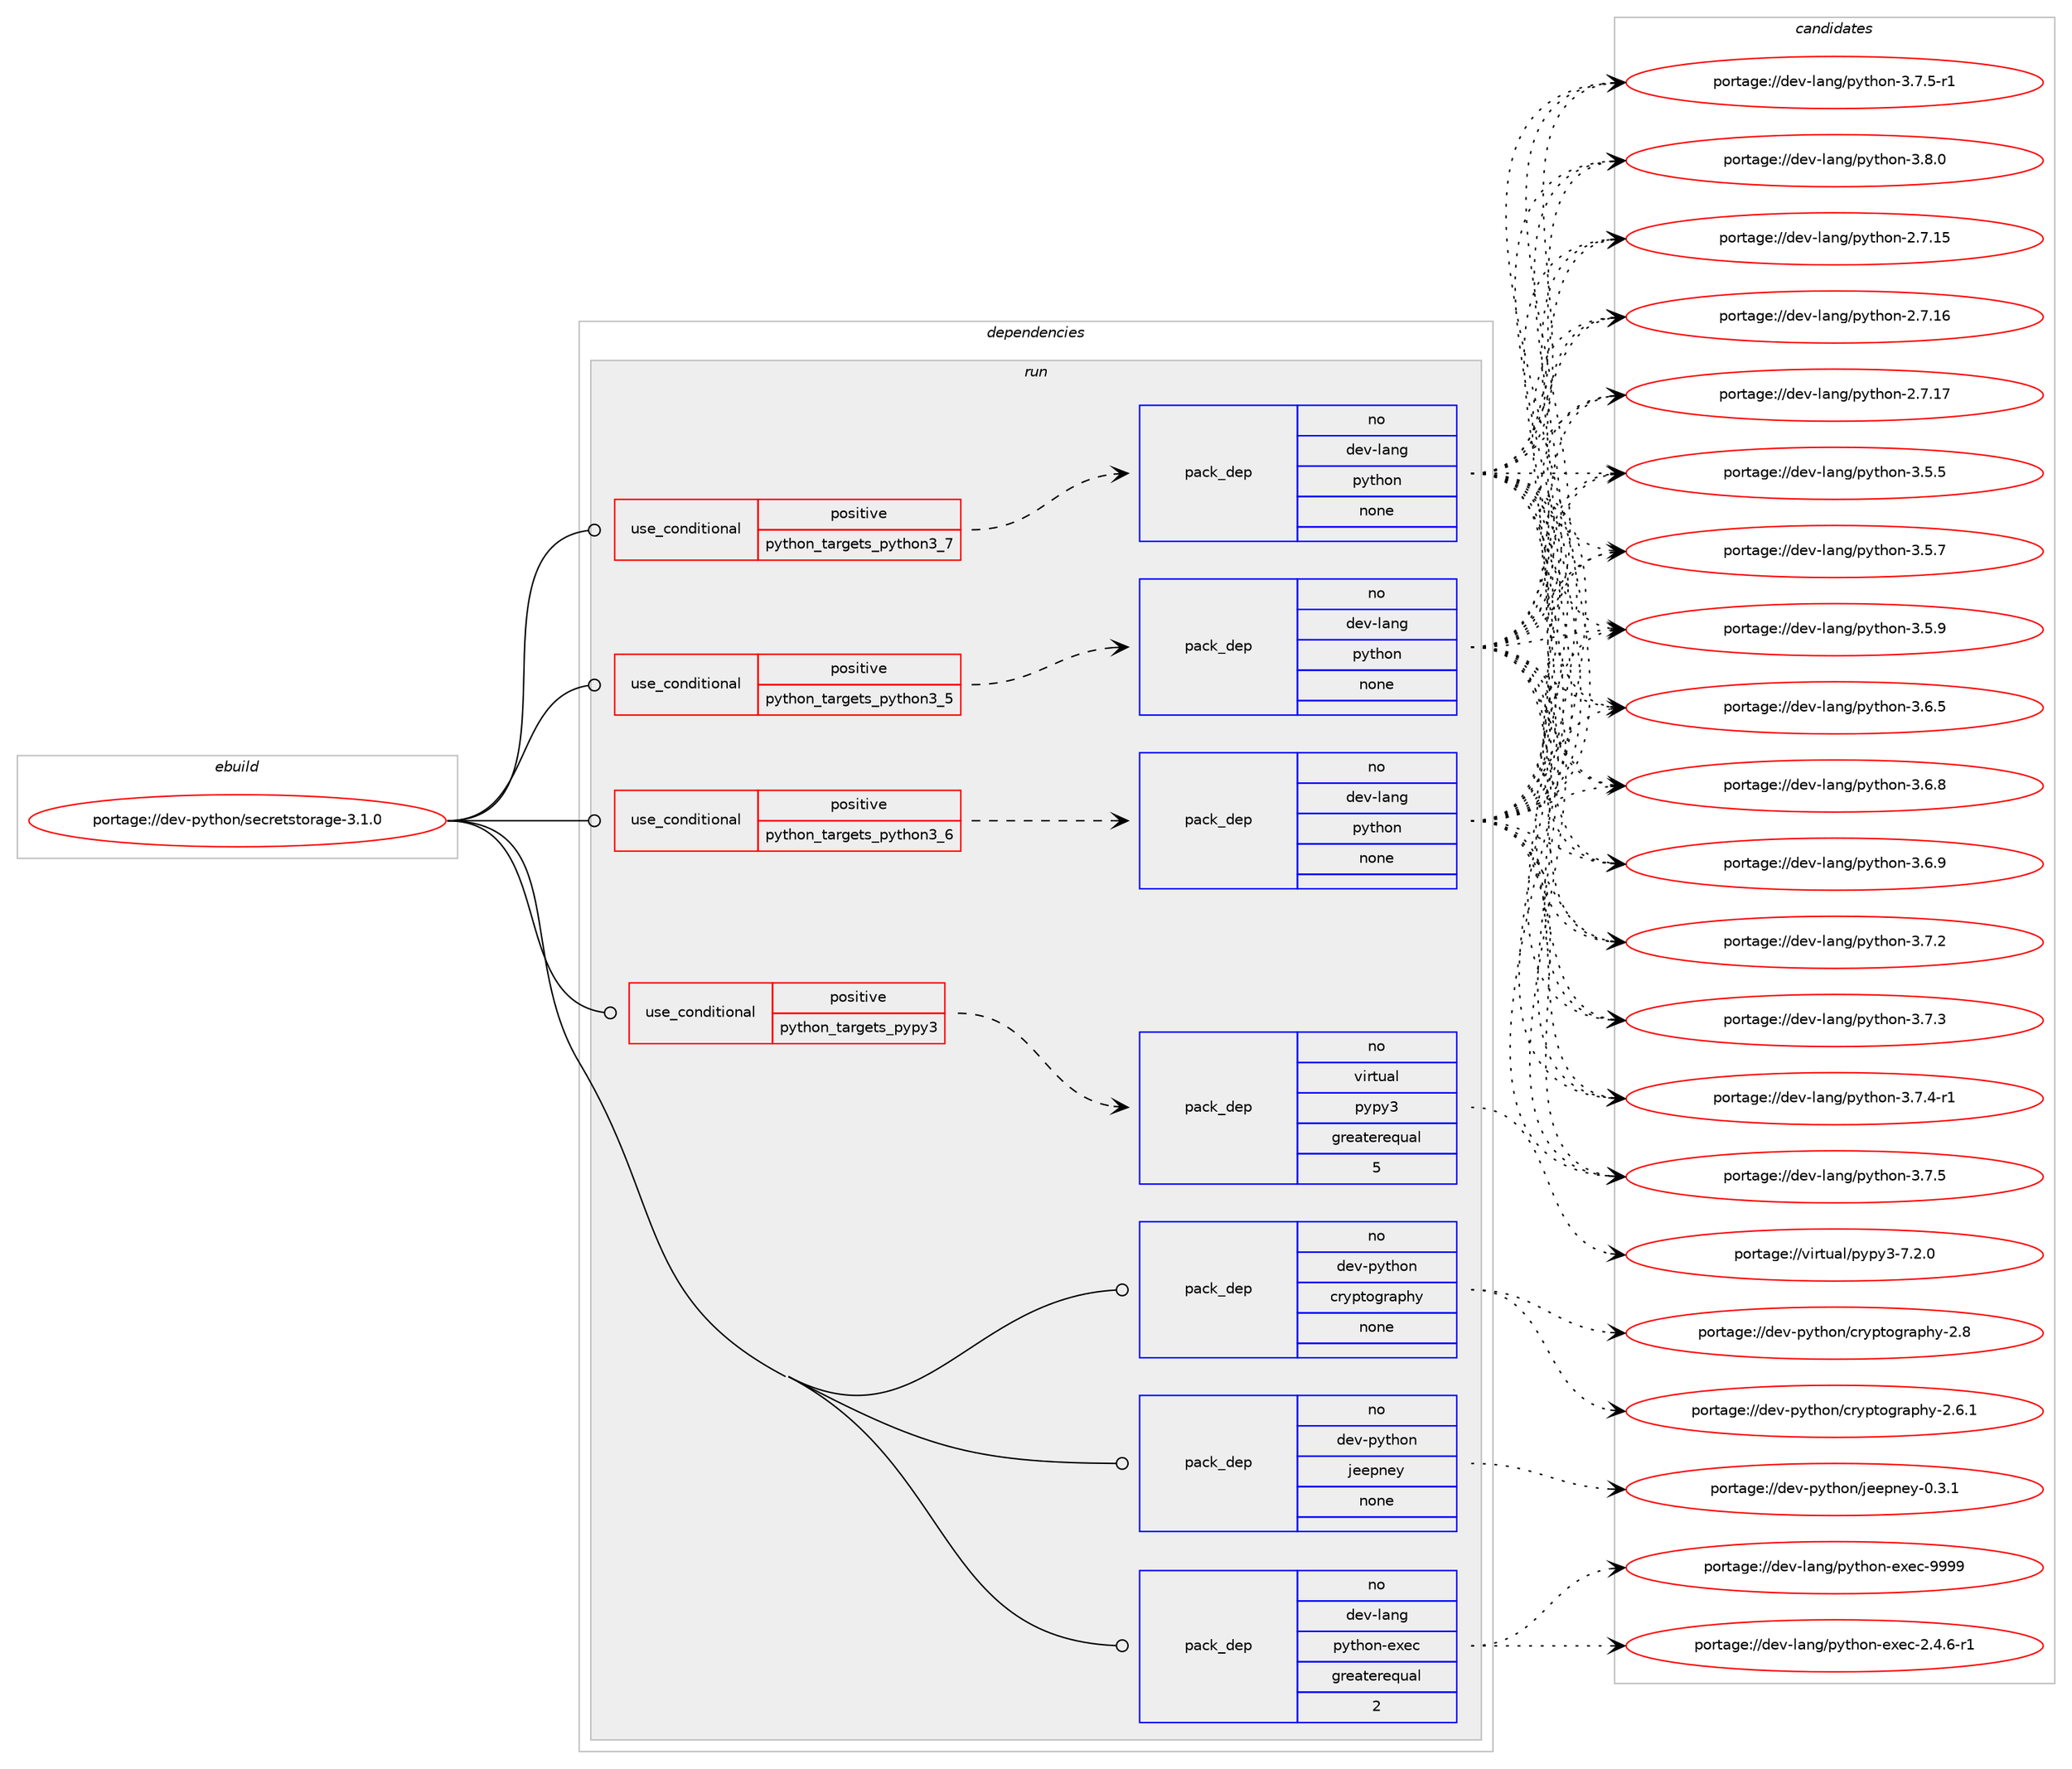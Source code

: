digraph prolog {

# *************
# Graph options
# *************

newrank=true;
concentrate=true;
compound=true;
graph [rankdir=LR,fontname=Helvetica,fontsize=10,ranksep=1.5];#, ranksep=2.5, nodesep=0.2];
edge  [arrowhead=vee];
node  [fontname=Helvetica,fontsize=10];

# **********
# The ebuild
# **********

subgraph cluster_leftcol {
color=gray;
rank=same;
label=<<i>ebuild</i>>;
id [label="portage://dev-python/secretstorage-3.1.0", color=red, width=4, href="../dev-python/secretstorage-3.1.0.svg"];
}

# ****************
# The dependencies
# ****************

subgraph cluster_midcol {
color=gray;
label=<<i>dependencies</i>>;
subgraph cluster_compile {
fillcolor="#eeeeee";
style=filled;
label=<<i>compile</i>>;
}
subgraph cluster_compileandrun {
fillcolor="#eeeeee";
style=filled;
label=<<i>compile and run</i>>;
}
subgraph cluster_run {
fillcolor="#eeeeee";
style=filled;
label=<<i>run</i>>;
subgraph cond38430 {
dependency171657 [label=<<TABLE BORDER="0" CELLBORDER="1" CELLSPACING="0" CELLPADDING="4"><TR><TD ROWSPAN="3" CELLPADDING="10">use_conditional</TD></TR><TR><TD>positive</TD></TR><TR><TD>python_targets_pypy3</TD></TR></TABLE>>, shape=none, color=red];
subgraph pack129824 {
dependency171658 [label=<<TABLE BORDER="0" CELLBORDER="1" CELLSPACING="0" CELLPADDING="4" WIDTH="220"><TR><TD ROWSPAN="6" CELLPADDING="30">pack_dep</TD></TR><TR><TD WIDTH="110">no</TD></TR><TR><TD>virtual</TD></TR><TR><TD>pypy3</TD></TR><TR><TD>greaterequal</TD></TR><TR><TD>5</TD></TR></TABLE>>, shape=none, color=blue];
}
dependency171657:e -> dependency171658:w [weight=20,style="dashed",arrowhead="vee"];
}
id:e -> dependency171657:w [weight=20,style="solid",arrowhead="odot"];
subgraph cond38431 {
dependency171659 [label=<<TABLE BORDER="0" CELLBORDER="1" CELLSPACING="0" CELLPADDING="4"><TR><TD ROWSPAN="3" CELLPADDING="10">use_conditional</TD></TR><TR><TD>positive</TD></TR><TR><TD>python_targets_python3_5</TD></TR></TABLE>>, shape=none, color=red];
subgraph pack129825 {
dependency171660 [label=<<TABLE BORDER="0" CELLBORDER="1" CELLSPACING="0" CELLPADDING="4" WIDTH="220"><TR><TD ROWSPAN="6" CELLPADDING="30">pack_dep</TD></TR><TR><TD WIDTH="110">no</TD></TR><TR><TD>dev-lang</TD></TR><TR><TD>python</TD></TR><TR><TD>none</TD></TR><TR><TD></TD></TR></TABLE>>, shape=none, color=blue];
}
dependency171659:e -> dependency171660:w [weight=20,style="dashed",arrowhead="vee"];
}
id:e -> dependency171659:w [weight=20,style="solid",arrowhead="odot"];
subgraph cond38432 {
dependency171661 [label=<<TABLE BORDER="0" CELLBORDER="1" CELLSPACING="0" CELLPADDING="4"><TR><TD ROWSPAN="3" CELLPADDING="10">use_conditional</TD></TR><TR><TD>positive</TD></TR><TR><TD>python_targets_python3_6</TD></TR></TABLE>>, shape=none, color=red];
subgraph pack129826 {
dependency171662 [label=<<TABLE BORDER="0" CELLBORDER="1" CELLSPACING="0" CELLPADDING="4" WIDTH="220"><TR><TD ROWSPAN="6" CELLPADDING="30">pack_dep</TD></TR><TR><TD WIDTH="110">no</TD></TR><TR><TD>dev-lang</TD></TR><TR><TD>python</TD></TR><TR><TD>none</TD></TR><TR><TD></TD></TR></TABLE>>, shape=none, color=blue];
}
dependency171661:e -> dependency171662:w [weight=20,style="dashed",arrowhead="vee"];
}
id:e -> dependency171661:w [weight=20,style="solid",arrowhead="odot"];
subgraph cond38433 {
dependency171663 [label=<<TABLE BORDER="0" CELLBORDER="1" CELLSPACING="0" CELLPADDING="4"><TR><TD ROWSPAN="3" CELLPADDING="10">use_conditional</TD></TR><TR><TD>positive</TD></TR><TR><TD>python_targets_python3_7</TD></TR></TABLE>>, shape=none, color=red];
subgraph pack129827 {
dependency171664 [label=<<TABLE BORDER="0" CELLBORDER="1" CELLSPACING="0" CELLPADDING="4" WIDTH="220"><TR><TD ROWSPAN="6" CELLPADDING="30">pack_dep</TD></TR><TR><TD WIDTH="110">no</TD></TR><TR><TD>dev-lang</TD></TR><TR><TD>python</TD></TR><TR><TD>none</TD></TR><TR><TD></TD></TR></TABLE>>, shape=none, color=blue];
}
dependency171663:e -> dependency171664:w [weight=20,style="dashed",arrowhead="vee"];
}
id:e -> dependency171663:w [weight=20,style="solid",arrowhead="odot"];
subgraph pack129828 {
dependency171665 [label=<<TABLE BORDER="0" CELLBORDER="1" CELLSPACING="0" CELLPADDING="4" WIDTH="220"><TR><TD ROWSPAN="6" CELLPADDING="30">pack_dep</TD></TR><TR><TD WIDTH="110">no</TD></TR><TR><TD>dev-lang</TD></TR><TR><TD>python-exec</TD></TR><TR><TD>greaterequal</TD></TR><TR><TD>2</TD></TR></TABLE>>, shape=none, color=blue];
}
id:e -> dependency171665:w [weight=20,style="solid",arrowhead="odot"];
subgraph pack129829 {
dependency171666 [label=<<TABLE BORDER="0" CELLBORDER="1" CELLSPACING="0" CELLPADDING="4" WIDTH="220"><TR><TD ROWSPAN="6" CELLPADDING="30">pack_dep</TD></TR><TR><TD WIDTH="110">no</TD></TR><TR><TD>dev-python</TD></TR><TR><TD>cryptography</TD></TR><TR><TD>none</TD></TR><TR><TD></TD></TR></TABLE>>, shape=none, color=blue];
}
id:e -> dependency171666:w [weight=20,style="solid",arrowhead="odot"];
subgraph pack129830 {
dependency171667 [label=<<TABLE BORDER="0" CELLBORDER="1" CELLSPACING="0" CELLPADDING="4" WIDTH="220"><TR><TD ROWSPAN="6" CELLPADDING="30">pack_dep</TD></TR><TR><TD WIDTH="110">no</TD></TR><TR><TD>dev-python</TD></TR><TR><TD>jeepney</TD></TR><TR><TD>none</TD></TR><TR><TD></TD></TR></TABLE>>, shape=none, color=blue];
}
id:e -> dependency171667:w [weight=20,style="solid",arrowhead="odot"];
}
}

# **************
# The candidates
# **************

subgraph cluster_choices {
rank=same;
color=gray;
label=<<i>candidates</i>>;

subgraph choice129824 {
color=black;
nodesep=1;
choiceportage118105114116117971084711212111212151455546504648 [label="portage://virtual/pypy3-7.2.0", color=red, width=4,href="../virtual/pypy3-7.2.0.svg"];
dependency171658:e -> choiceportage118105114116117971084711212111212151455546504648:w [style=dotted,weight="100"];
}
subgraph choice129825 {
color=black;
nodesep=1;
choiceportage10010111845108971101034711212111610411111045504655464953 [label="portage://dev-lang/python-2.7.15", color=red, width=4,href="../dev-lang/python-2.7.15.svg"];
choiceportage10010111845108971101034711212111610411111045504655464954 [label="portage://dev-lang/python-2.7.16", color=red, width=4,href="../dev-lang/python-2.7.16.svg"];
choiceportage10010111845108971101034711212111610411111045504655464955 [label="portage://dev-lang/python-2.7.17", color=red, width=4,href="../dev-lang/python-2.7.17.svg"];
choiceportage100101118451089711010347112121116104111110455146534653 [label="portage://dev-lang/python-3.5.5", color=red, width=4,href="../dev-lang/python-3.5.5.svg"];
choiceportage100101118451089711010347112121116104111110455146534655 [label="portage://dev-lang/python-3.5.7", color=red, width=4,href="../dev-lang/python-3.5.7.svg"];
choiceportage100101118451089711010347112121116104111110455146534657 [label="portage://dev-lang/python-3.5.9", color=red, width=4,href="../dev-lang/python-3.5.9.svg"];
choiceportage100101118451089711010347112121116104111110455146544653 [label="portage://dev-lang/python-3.6.5", color=red, width=4,href="../dev-lang/python-3.6.5.svg"];
choiceportage100101118451089711010347112121116104111110455146544656 [label="portage://dev-lang/python-3.6.8", color=red, width=4,href="../dev-lang/python-3.6.8.svg"];
choiceportage100101118451089711010347112121116104111110455146544657 [label="portage://dev-lang/python-3.6.9", color=red, width=4,href="../dev-lang/python-3.6.9.svg"];
choiceportage100101118451089711010347112121116104111110455146554650 [label="portage://dev-lang/python-3.7.2", color=red, width=4,href="../dev-lang/python-3.7.2.svg"];
choiceportage100101118451089711010347112121116104111110455146554651 [label="portage://dev-lang/python-3.7.3", color=red, width=4,href="../dev-lang/python-3.7.3.svg"];
choiceportage1001011184510897110103471121211161041111104551465546524511449 [label="portage://dev-lang/python-3.7.4-r1", color=red, width=4,href="../dev-lang/python-3.7.4-r1.svg"];
choiceportage100101118451089711010347112121116104111110455146554653 [label="portage://dev-lang/python-3.7.5", color=red, width=4,href="../dev-lang/python-3.7.5.svg"];
choiceportage1001011184510897110103471121211161041111104551465546534511449 [label="portage://dev-lang/python-3.7.5-r1", color=red, width=4,href="../dev-lang/python-3.7.5-r1.svg"];
choiceportage100101118451089711010347112121116104111110455146564648 [label="portage://dev-lang/python-3.8.0", color=red, width=4,href="../dev-lang/python-3.8.0.svg"];
dependency171660:e -> choiceportage10010111845108971101034711212111610411111045504655464953:w [style=dotted,weight="100"];
dependency171660:e -> choiceportage10010111845108971101034711212111610411111045504655464954:w [style=dotted,weight="100"];
dependency171660:e -> choiceportage10010111845108971101034711212111610411111045504655464955:w [style=dotted,weight="100"];
dependency171660:e -> choiceportage100101118451089711010347112121116104111110455146534653:w [style=dotted,weight="100"];
dependency171660:e -> choiceportage100101118451089711010347112121116104111110455146534655:w [style=dotted,weight="100"];
dependency171660:e -> choiceportage100101118451089711010347112121116104111110455146534657:w [style=dotted,weight="100"];
dependency171660:e -> choiceportage100101118451089711010347112121116104111110455146544653:w [style=dotted,weight="100"];
dependency171660:e -> choiceportage100101118451089711010347112121116104111110455146544656:w [style=dotted,weight="100"];
dependency171660:e -> choiceportage100101118451089711010347112121116104111110455146544657:w [style=dotted,weight="100"];
dependency171660:e -> choiceportage100101118451089711010347112121116104111110455146554650:w [style=dotted,weight="100"];
dependency171660:e -> choiceportage100101118451089711010347112121116104111110455146554651:w [style=dotted,weight="100"];
dependency171660:e -> choiceportage1001011184510897110103471121211161041111104551465546524511449:w [style=dotted,weight="100"];
dependency171660:e -> choiceportage100101118451089711010347112121116104111110455146554653:w [style=dotted,weight="100"];
dependency171660:e -> choiceportage1001011184510897110103471121211161041111104551465546534511449:w [style=dotted,weight="100"];
dependency171660:e -> choiceportage100101118451089711010347112121116104111110455146564648:w [style=dotted,weight="100"];
}
subgraph choice129826 {
color=black;
nodesep=1;
choiceportage10010111845108971101034711212111610411111045504655464953 [label="portage://dev-lang/python-2.7.15", color=red, width=4,href="../dev-lang/python-2.7.15.svg"];
choiceportage10010111845108971101034711212111610411111045504655464954 [label="portage://dev-lang/python-2.7.16", color=red, width=4,href="../dev-lang/python-2.7.16.svg"];
choiceportage10010111845108971101034711212111610411111045504655464955 [label="portage://dev-lang/python-2.7.17", color=red, width=4,href="../dev-lang/python-2.7.17.svg"];
choiceportage100101118451089711010347112121116104111110455146534653 [label="portage://dev-lang/python-3.5.5", color=red, width=4,href="../dev-lang/python-3.5.5.svg"];
choiceportage100101118451089711010347112121116104111110455146534655 [label="portage://dev-lang/python-3.5.7", color=red, width=4,href="../dev-lang/python-3.5.7.svg"];
choiceportage100101118451089711010347112121116104111110455146534657 [label="portage://dev-lang/python-3.5.9", color=red, width=4,href="../dev-lang/python-3.5.9.svg"];
choiceportage100101118451089711010347112121116104111110455146544653 [label="portage://dev-lang/python-3.6.5", color=red, width=4,href="../dev-lang/python-3.6.5.svg"];
choiceportage100101118451089711010347112121116104111110455146544656 [label="portage://dev-lang/python-3.6.8", color=red, width=4,href="../dev-lang/python-3.6.8.svg"];
choiceportage100101118451089711010347112121116104111110455146544657 [label="portage://dev-lang/python-3.6.9", color=red, width=4,href="../dev-lang/python-3.6.9.svg"];
choiceportage100101118451089711010347112121116104111110455146554650 [label="portage://dev-lang/python-3.7.2", color=red, width=4,href="../dev-lang/python-3.7.2.svg"];
choiceportage100101118451089711010347112121116104111110455146554651 [label="portage://dev-lang/python-3.7.3", color=red, width=4,href="../dev-lang/python-3.7.3.svg"];
choiceportage1001011184510897110103471121211161041111104551465546524511449 [label="portage://dev-lang/python-3.7.4-r1", color=red, width=4,href="../dev-lang/python-3.7.4-r1.svg"];
choiceportage100101118451089711010347112121116104111110455146554653 [label="portage://dev-lang/python-3.7.5", color=red, width=4,href="../dev-lang/python-3.7.5.svg"];
choiceportage1001011184510897110103471121211161041111104551465546534511449 [label="portage://dev-lang/python-3.7.5-r1", color=red, width=4,href="../dev-lang/python-3.7.5-r1.svg"];
choiceportage100101118451089711010347112121116104111110455146564648 [label="portage://dev-lang/python-3.8.0", color=red, width=4,href="../dev-lang/python-3.8.0.svg"];
dependency171662:e -> choiceportage10010111845108971101034711212111610411111045504655464953:w [style=dotted,weight="100"];
dependency171662:e -> choiceportage10010111845108971101034711212111610411111045504655464954:w [style=dotted,weight="100"];
dependency171662:e -> choiceportage10010111845108971101034711212111610411111045504655464955:w [style=dotted,weight="100"];
dependency171662:e -> choiceportage100101118451089711010347112121116104111110455146534653:w [style=dotted,weight="100"];
dependency171662:e -> choiceportage100101118451089711010347112121116104111110455146534655:w [style=dotted,weight="100"];
dependency171662:e -> choiceportage100101118451089711010347112121116104111110455146534657:w [style=dotted,weight="100"];
dependency171662:e -> choiceportage100101118451089711010347112121116104111110455146544653:w [style=dotted,weight="100"];
dependency171662:e -> choiceportage100101118451089711010347112121116104111110455146544656:w [style=dotted,weight="100"];
dependency171662:e -> choiceportage100101118451089711010347112121116104111110455146544657:w [style=dotted,weight="100"];
dependency171662:e -> choiceportage100101118451089711010347112121116104111110455146554650:w [style=dotted,weight="100"];
dependency171662:e -> choiceportage100101118451089711010347112121116104111110455146554651:w [style=dotted,weight="100"];
dependency171662:e -> choiceportage1001011184510897110103471121211161041111104551465546524511449:w [style=dotted,weight="100"];
dependency171662:e -> choiceportage100101118451089711010347112121116104111110455146554653:w [style=dotted,weight="100"];
dependency171662:e -> choiceportage1001011184510897110103471121211161041111104551465546534511449:w [style=dotted,weight="100"];
dependency171662:e -> choiceportage100101118451089711010347112121116104111110455146564648:w [style=dotted,weight="100"];
}
subgraph choice129827 {
color=black;
nodesep=1;
choiceportage10010111845108971101034711212111610411111045504655464953 [label="portage://dev-lang/python-2.7.15", color=red, width=4,href="../dev-lang/python-2.7.15.svg"];
choiceportage10010111845108971101034711212111610411111045504655464954 [label="portage://dev-lang/python-2.7.16", color=red, width=4,href="../dev-lang/python-2.7.16.svg"];
choiceportage10010111845108971101034711212111610411111045504655464955 [label="portage://dev-lang/python-2.7.17", color=red, width=4,href="../dev-lang/python-2.7.17.svg"];
choiceportage100101118451089711010347112121116104111110455146534653 [label="portage://dev-lang/python-3.5.5", color=red, width=4,href="../dev-lang/python-3.5.5.svg"];
choiceportage100101118451089711010347112121116104111110455146534655 [label="portage://dev-lang/python-3.5.7", color=red, width=4,href="../dev-lang/python-3.5.7.svg"];
choiceportage100101118451089711010347112121116104111110455146534657 [label="portage://dev-lang/python-3.5.9", color=red, width=4,href="../dev-lang/python-3.5.9.svg"];
choiceportage100101118451089711010347112121116104111110455146544653 [label="portage://dev-lang/python-3.6.5", color=red, width=4,href="../dev-lang/python-3.6.5.svg"];
choiceportage100101118451089711010347112121116104111110455146544656 [label="portage://dev-lang/python-3.6.8", color=red, width=4,href="../dev-lang/python-3.6.8.svg"];
choiceportage100101118451089711010347112121116104111110455146544657 [label="portage://dev-lang/python-3.6.9", color=red, width=4,href="../dev-lang/python-3.6.9.svg"];
choiceportage100101118451089711010347112121116104111110455146554650 [label="portage://dev-lang/python-3.7.2", color=red, width=4,href="../dev-lang/python-3.7.2.svg"];
choiceportage100101118451089711010347112121116104111110455146554651 [label="portage://dev-lang/python-3.7.3", color=red, width=4,href="../dev-lang/python-3.7.3.svg"];
choiceportage1001011184510897110103471121211161041111104551465546524511449 [label="portage://dev-lang/python-3.7.4-r1", color=red, width=4,href="../dev-lang/python-3.7.4-r1.svg"];
choiceportage100101118451089711010347112121116104111110455146554653 [label="portage://dev-lang/python-3.7.5", color=red, width=4,href="../dev-lang/python-3.7.5.svg"];
choiceportage1001011184510897110103471121211161041111104551465546534511449 [label="portage://dev-lang/python-3.7.5-r1", color=red, width=4,href="../dev-lang/python-3.7.5-r1.svg"];
choiceportage100101118451089711010347112121116104111110455146564648 [label="portage://dev-lang/python-3.8.0", color=red, width=4,href="../dev-lang/python-3.8.0.svg"];
dependency171664:e -> choiceportage10010111845108971101034711212111610411111045504655464953:w [style=dotted,weight="100"];
dependency171664:e -> choiceportage10010111845108971101034711212111610411111045504655464954:w [style=dotted,weight="100"];
dependency171664:e -> choiceportage10010111845108971101034711212111610411111045504655464955:w [style=dotted,weight="100"];
dependency171664:e -> choiceportage100101118451089711010347112121116104111110455146534653:w [style=dotted,weight="100"];
dependency171664:e -> choiceportage100101118451089711010347112121116104111110455146534655:w [style=dotted,weight="100"];
dependency171664:e -> choiceportage100101118451089711010347112121116104111110455146534657:w [style=dotted,weight="100"];
dependency171664:e -> choiceportage100101118451089711010347112121116104111110455146544653:w [style=dotted,weight="100"];
dependency171664:e -> choiceportage100101118451089711010347112121116104111110455146544656:w [style=dotted,weight="100"];
dependency171664:e -> choiceportage100101118451089711010347112121116104111110455146544657:w [style=dotted,weight="100"];
dependency171664:e -> choiceportage100101118451089711010347112121116104111110455146554650:w [style=dotted,weight="100"];
dependency171664:e -> choiceportage100101118451089711010347112121116104111110455146554651:w [style=dotted,weight="100"];
dependency171664:e -> choiceportage1001011184510897110103471121211161041111104551465546524511449:w [style=dotted,weight="100"];
dependency171664:e -> choiceportage100101118451089711010347112121116104111110455146554653:w [style=dotted,weight="100"];
dependency171664:e -> choiceportage1001011184510897110103471121211161041111104551465546534511449:w [style=dotted,weight="100"];
dependency171664:e -> choiceportage100101118451089711010347112121116104111110455146564648:w [style=dotted,weight="100"];
}
subgraph choice129828 {
color=black;
nodesep=1;
choiceportage10010111845108971101034711212111610411111045101120101994550465246544511449 [label="portage://dev-lang/python-exec-2.4.6-r1", color=red, width=4,href="../dev-lang/python-exec-2.4.6-r1.svg"];
choiceportage10010111845108971101034711212111610411111045101120101994557575757 [label="portage://dev-lang/python-exec-9999", color=red, width=4,href="../dev-lang/python-exec-9999.svg"];
dependency171665:e -> choiceportage10010111845108971101034711212111610411111045101120101994550465246544511449:w [style=dotted,weight="100"];
dependency171665:e -> choiceportage10010111845108971101034711212111610411111045101120101994557575757:w [style=dotted,weight="100"];
}
subgraph choice129829 {
color=black;
nodesep=1;
choiceportage10010111845112121116104111110479911412111211611110311497112104121455046544649 [label="portage://dev-python/cryptography-2.6.1", color=red, width=4,href="../dev-python/cryptography-2.6.1.svg"];
choiceportage1001011184511212111610411111047991141211121161111031149711210412145504656 [label="portage://dev-python/cryptography-2.8", color=red, width=4,href="../dev-python/cryptography-2.8.svg"];
dependency171666:e -> choiceportage10010111845112121116104111110479911412111211611110311497112104121455046544649:w [style=dotted,weight="100"];
dependency171666:e -> choiceportage1001011184511212111610411111047991141211121161111031149711210412145504656:w [style=dotted,weight="100"];
}
subgraph choice129830 {
color=black;
nodesep=1;
choiceportage1001011184511212111610411111047106101101112110101121454846514649 [label="portage://dev-python/jeepney-0.3.1", color=red, width=4,href="../dev-python/jeepney-0.3.1.svg"];
dependency171667:e -> choiceportage1001011184511212111610411111047106101101112110101121454846514649:w [style=dotted,weight="100"];
}
}

}
